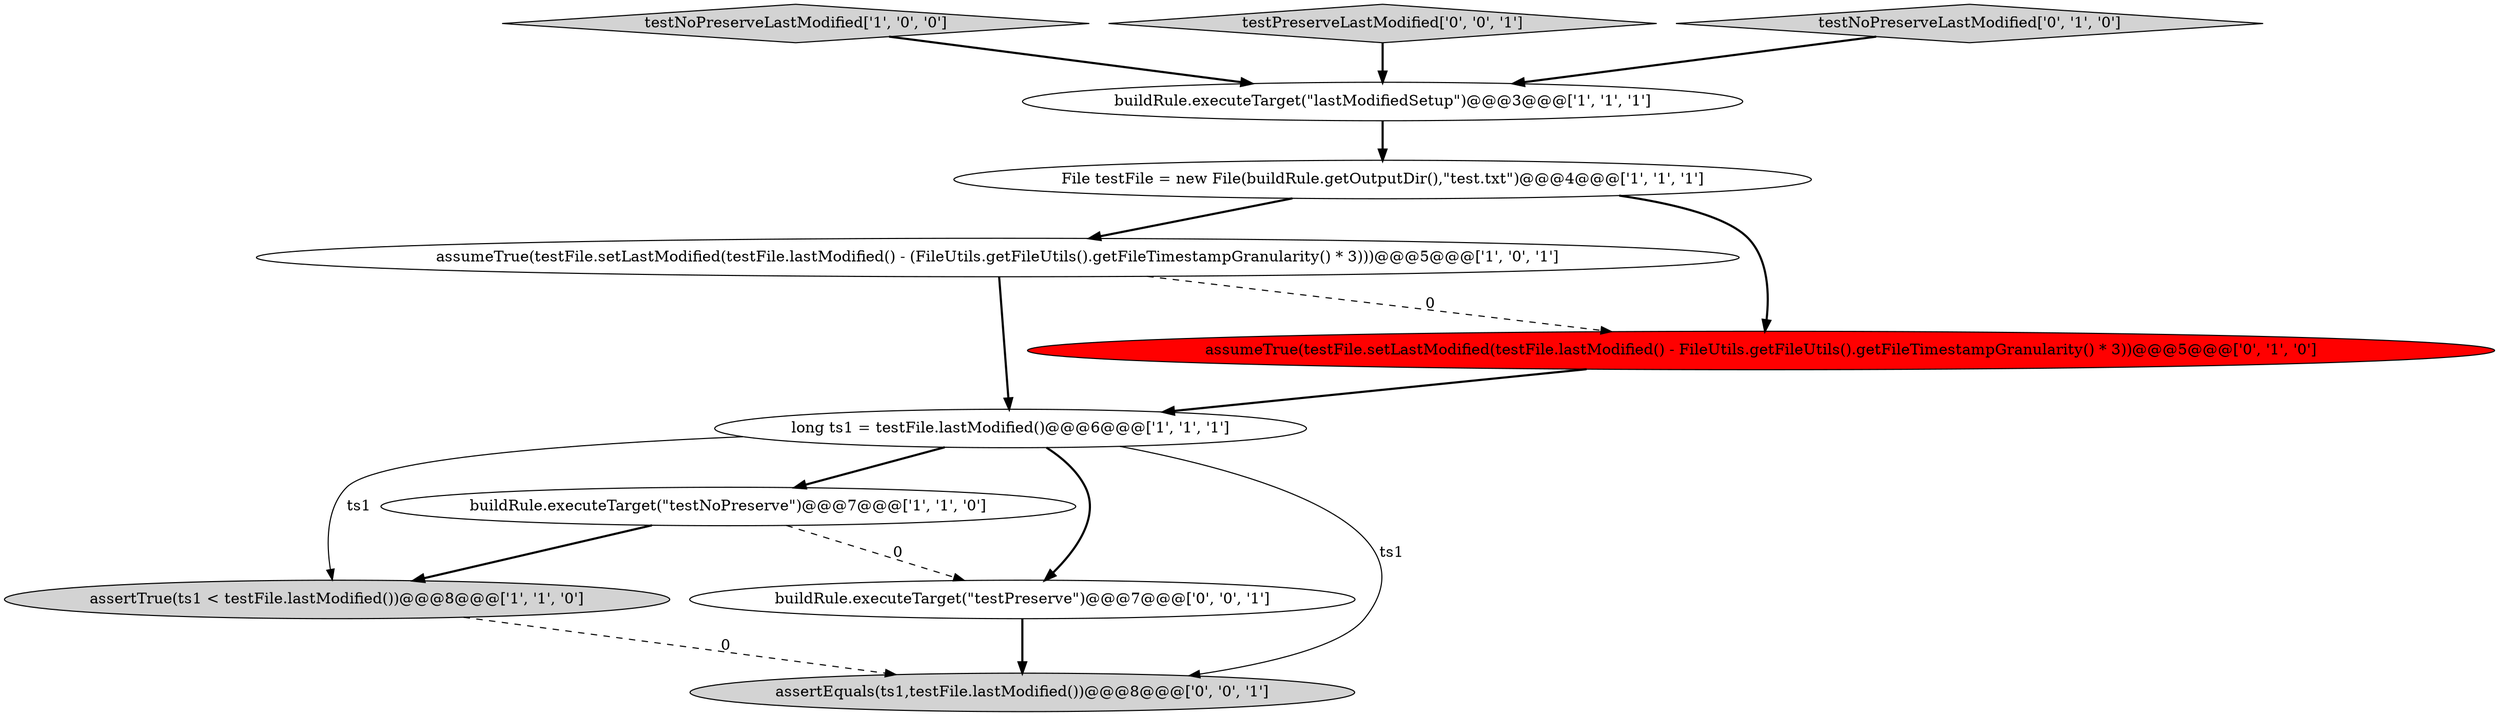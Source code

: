 digraph {
3 [style = filled, label = "buildRule.executeTarget(\"testNoPreserve\")@@@7@@@['1', '1', '0']", fillcolor = white, shape = ellipse image = "AAA0AAABBB1BBB"];
11 [style = filled, label = "buildRule.executeTarget(\"testPreserve\")@@@7@@@['0', '0', '1']", fillcolor = white, shape = ellipse image = "AAA0AAABBB3BBB"];
5 [style = filled, label = "testNoPreserveLastModified['1', '0', '0']", fillcolor = lightgray, shape = diamond image = "AAA0AAABBB1BBB"];
2 [style = filled, label = "assumeTrue(testFile.setLastModified(testFile.lastModified() - (FileUtils.getFileUtils().getFileTimestampGranularity() * 3)))@@@5@@@['1', '0', '1']", fillcolor = white, shape = ellipse image = "AAA0AAABBB1BBB"];
9 [style = filled, label = "testPreserveLastModified['0', '0', '1']", fillcolor = lightgray, shape = diamond image = "AAA0AAABBB3BBB"];
8 [style = filled, label = "testNoPreserveLastModified['0', '1', '0']", fillcolor = lightgray, shape = diamond image = "AAA0AAABBB2BBB"];
0 [style = filled, label = "buildRule.executeTarget(\"lastModifiedSetup\")@@@3@@@['1', '1', '1']", fillcolor = white, shape = ellipse image = "AAA0AAABBB1BBB"];
10 [style = filled, label = "assertEquals(ts1,testFile.lastModified())@@@8@@@['0', '0', '1']", fillcolor = lightgray, shape = ellipse image = "AAA0AAABBB3BBB"];
4 [style = filled, label = "File testFile = new File(buildRule.getOutputDir(),\"test.txt\")@@@4@@@['1', '1', '1']", fillcolor = white, shape = ellipse image = "AAA0AAABBB1BBB"];
6 [style = filled, label = "long ts1 = testFile.lastModified()@@@6@@@['1', '1', '1']", fillcolor = white, shape = ellipse image = "AAA0AAABBB1BBB"];
1 [style = filled, label = "assertTrue(ts1 < testFile.lastModified())@@@8@@@['1', '1', '0']", fillcolor = lightgray, shape = ellipse image = "AAA0AAABBB1BBB"];
7 [style = filled, label = "assumeTrue(testFile.setLastModified(testFile.lastModified() - FileUtils.getFileUtils().getFileTimestampGranularity() * 3))@@@5@@@['0', '1', '0']", fillcolor = red, shape = ellipse image = "AAA1AAABBB2BBB"];
8->0 [style = bold, label=""];
6->10 [style = solid, label="ts1"];
6->3 [style = bold, label=""];
4->2 [style = bold, label=""];
1->10 [style = dashed, label="0"];
9->0 [style = bold, label=""];
3->11 [style = dashed, label="0"];
3->1 [style = bold, label=""];
5->0 [style = bold, label=""];
2->7 [style = dashed, label="0"];
0->4 [style = bold, label=""];
11->10 [style = bold, label=""];
2->6 [style = bold, label=""];
6->11 [style = bold, label=""];
4->7 [style = bold, label=""];
6->1 [style = solid, label="ts1"];
7->6 [style = bold, label=""];
}
